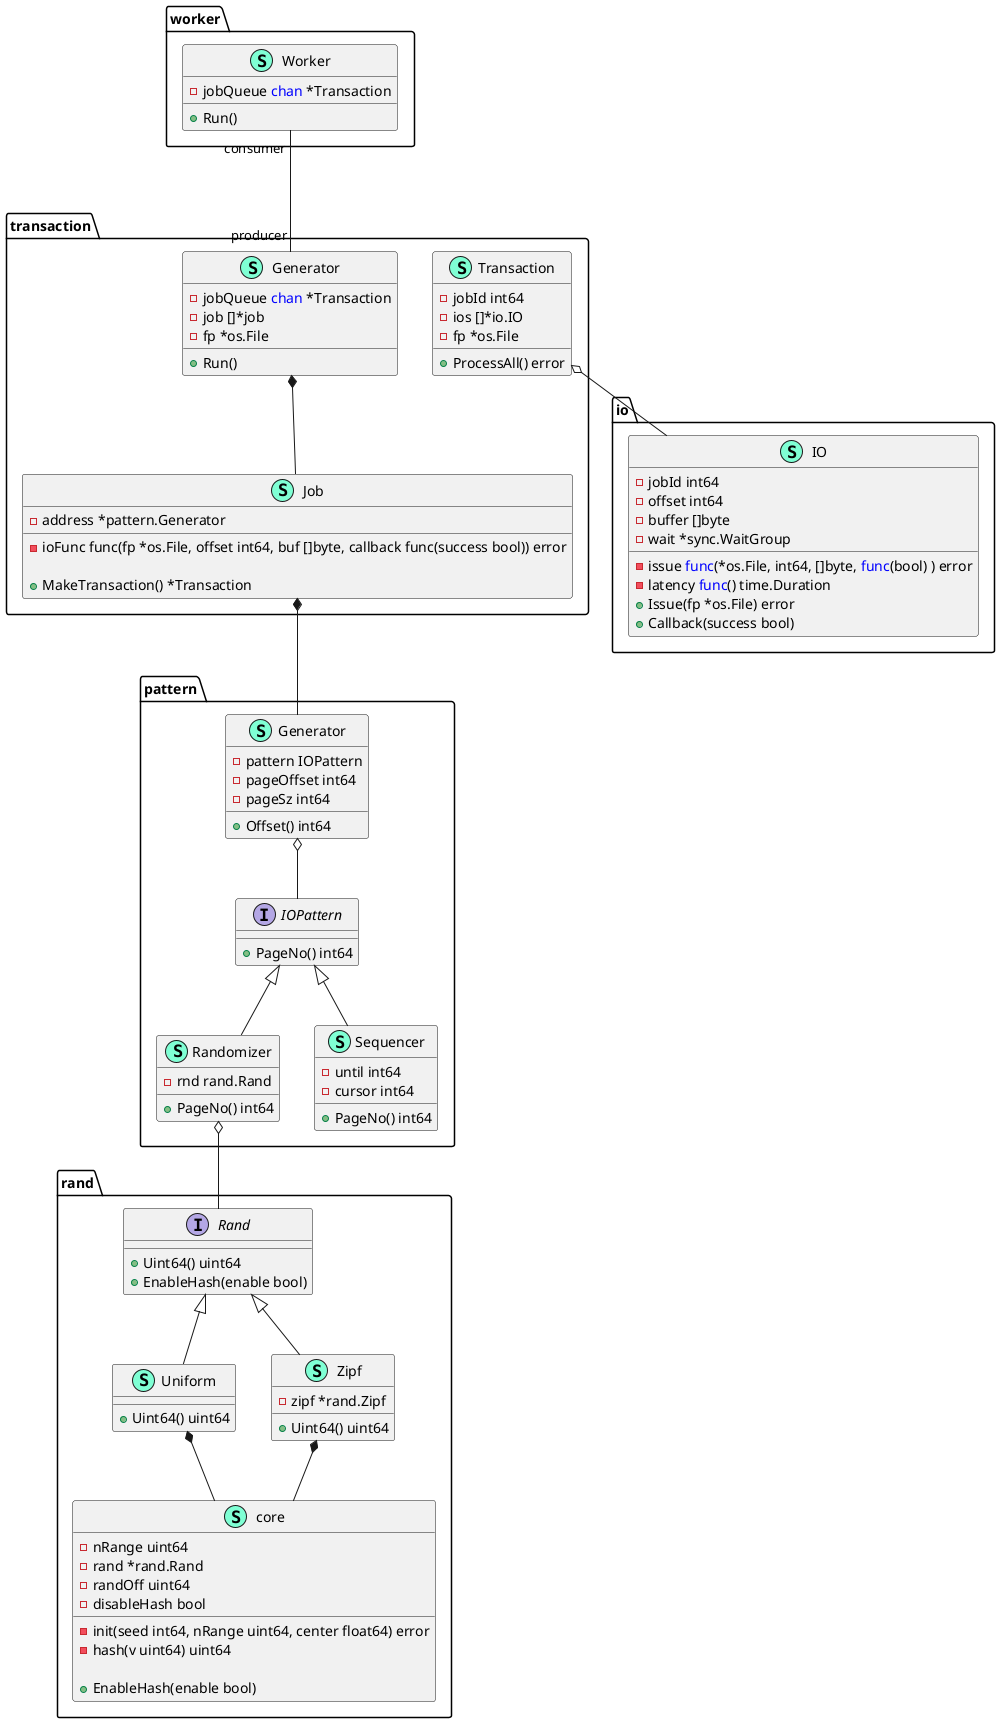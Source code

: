 @startuml

namespace io {
    class IO << (S,Aquamarine) >> {
        - jobId int64
        - offset int64
        - buffer []byte
        - issue <font color=blue>func</font>(*os.File, int64, []byte, <font color=blue>func</font>(bool) ) error
        - latency <font color=blue>func</font>() time.Duration
        - wait *sync.WaitGroup

        + Issue(fp *os.File) error
        + Callback(success bool)
    }
}

namespace pattern {
    class Generator << (S,Aquamarine) >> {
        - pattern IOPattern
        - pageOffset int64
        - pageSz int64

        + Offset() int64

    }
    interface IOPattern  {
        + PageNo() int64

    }
    class Randomizer << (S,Aquamarine) >> {
        - rnd rand.Rand

        + PageNo() int64

    }
    class Sequencer << (S,Aquamarine) >> {
        - until int64
        - cursor int64

        + PageNo() int64

    }
}
"pattern.IOPattern" <|-- "pattern.Randomizer"
"pattern.IOPattern" <|-- "pattern.Sequencer"
"pattern.Generator" o-- "pattern.IOPattern"

namespace rand {
    interface Rand  {
        + Uint64() uint64
        + EnableHash(enable bool) 

    }
    class Uniform << (S,Aquamarine) >> {
        + Uint64() uint64

    }
    class Zipf << (S,Aquamarine) >> {
        - zipf *rand.Zipf

        + Uint64() uint64

    }
    class core << (S,Aquamarine) >> {
        - nRange uint64
        - rand *rand.Rand
        - randOff uint64
        - disableHash bool

        - init(seed int64, nRange uint64, center float64) error
        - hash(v uint64) uint64

        + EnableHash(enable bool) 

    }
}
"rand.Uniform" *-- "rand.core"
"rand.Zipf" *-- "rand.core"
"rand.Rand" <|-- "rand.Uniform"
"rand.Rand" <|-- "rand.Zipf"

namespace transaction {
    ' Transaction Generator
    class Job << (S, Aquamarine) >> {
        - address *pattern.Generator

        - ioFunc func(fp *os.File, offset int64, buf []byte, callback func(success bool)) error

        + MakeTransaction() *Transaction
    }
    class Generator << (S, Aquamarine) >> {
        - jobQueue <font color=blue>chan</font> *Transaction
        - job []*job
        - fp *os.File

        + Run()
    }
    class Transaction << (S, Aquamarine) >> {
        - jobId int64
        - ios []*io.IO
        - fp *os.File

        + ProcessAll() error
    }
}
"transaction.Generator" *-- "transaction.Job"

namespace worker {
    /'
      Each worker run only their own transaction at a time.
     '/
    class Worker << (S, Aquamarine) >> {
        - jobQueue <font color=blue>chan</font> *Transaction

        + Run()
    }
}

' Global associations
"pattern.Randomizer" o-- "rand.Rand"
"transaction.Transaction" o-- "io.IO"
"transaction.Job" *-- "pattern.Generator"
"worker.Worker" "consumer" --- "producer" "transaction.Generator"

@enduml
